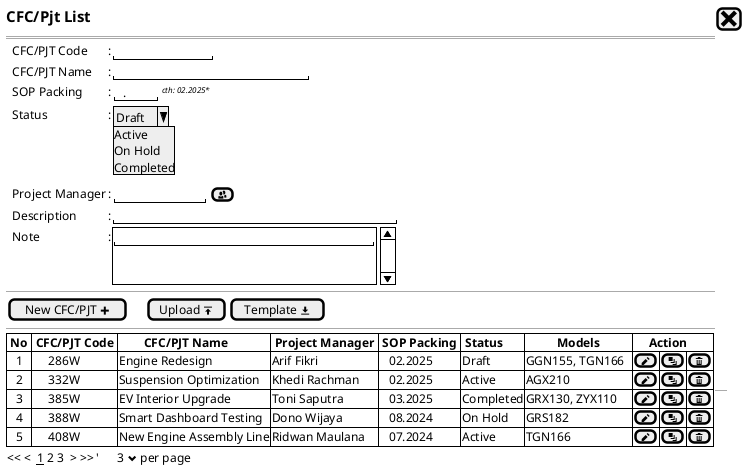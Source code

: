 @startsalt
{
  <size:15><b>CFC/Pjt List | [<size:25><&x>]|*
  ==
  {
  .|CFC/PJT Code       |: |"            "|*
  .|CFC/PJT Name       |: |"                        "|*
  .|SOP Packing        |: {"  .  "| | <size:8><i>cth: 02.2025* }
  .|Status             |: |{| ^Draft^Active^On Hold^Completed^ }|*
  .
  .
  .
  .|Project Manager    |: {|"           "|[<&people>]|}*    
  .|Description        |: |"                                   "|*
  .|Note               |: {SI|"                                "
  .
  .|}*
}
  --
  {
  [New CFC/PJT <&plus>]|.|.|.|[Upload <&data-transfer-upload>]| [Template <&data-transfer-download>]|*
  }
  --
  {#
    | <b>No | <b>CFC/PJT Code |        <b>CFC/PJT Name         | <b>Project Manager | <b>SOP Packing | <b>Status      |          <b>Models          |<b>     Action      |*|*|*
    |   1 |     286W        | Engine Redesign                | Arif Fikri         |   02.2025       | Draft         | GGN155, TGN166             |[<&pencil>]|[<&layers>]|[<&trash>]|*
    |   2 |     332W        | Suspension Optimization        | Khedi Rachman      |   02.2025       | Active        | AGX210                     |[<&pencil>]|[<&layers>]|[<&trash>]|*
    |   3 |     385W        | EV Interior Upgrade            | Toni Saputra       |   03.2025       | Completed     | GRX130, ZYX110             |[<&pencil>]|[<&layers>]|[<&trash>]|*
    |   4 |     388W        | Smart Dashboard Testing        | Dono Wijaya        |   08.2024       | On Hold       | GRS182                     |[<&pencil>]|[<&layers>]|[<&trash>]|*
    |   5 |     408W        | New Engine Assembly Line       | Ridwan Maulana     |   07.2024       | Active        | TGN166                     |[<&pencil>]|[<&layers>]|[<&trash>]|*
  }        
  --
  {
  << <  __1__ 2 3  > >>  |'      3 <&chevron-bottom> per page |*
  }
}
@endsalt
